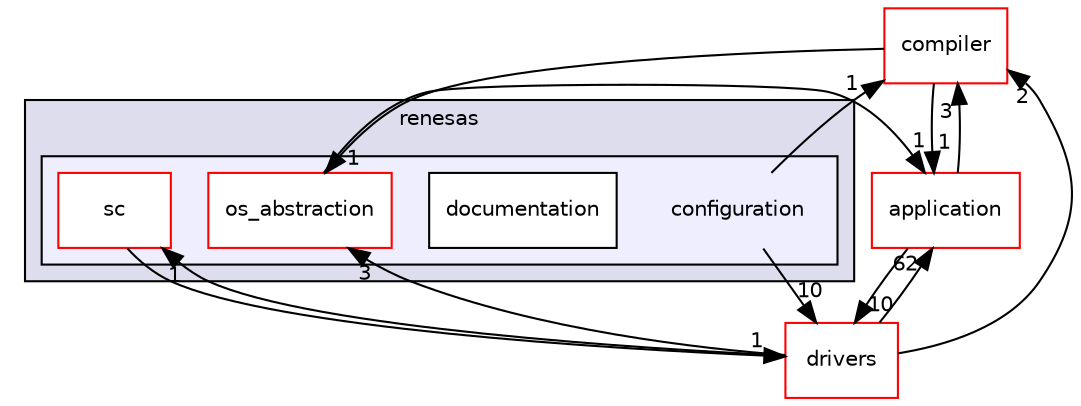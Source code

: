 digraph "configuration" {
  compound=true
  node [ fontsize="10", fontname="Helvetica"];
  edge [ labelfontsize="10", labelfontname="Helvetica"];
  subgraph clusterdir_eb43ea11873235cfcda9a52bf58b71d6 {
    graph [ bgcolor="#ddddee", pencolor="black", label="renesas" fontname="Helvetica", fontsize="10", URL="dir_eb43ea11873235cfcda9a52bf58b71d6.html"]
  subgraph clusterdir_95f7b9d4854ca187ae337d299db232bb {
    graph [ bgcolor="#eeeeff", pencolor="black", label="" URL="dir_95f7b9d4854ca187ae337d299db232bb.html"];
    dir_95f7b9d4854ca187ae337d299db232bb [shape=plaintext label="configuration"];
    dir_9b7f7fc071e3daf6d685f98124577acd [shape=box label="documentation" color="black" fillcolor="white" style="filled" URL="dir_9b7f7fc071e3daf6d685f98124577acd.html"];
    dir_991da3e6bc2f4d1c434f335e4e7ebe5b [shape=box label="os_abstraction" color="red" fillcolor="white" style="filled" URL="dir_991da3e6bc2f4d1c434f335e4e7ebe5b.html"];
    dir_fbf62556ca8a2b56d61fd86101648f2a [shape=box label="sc" color="red" fillcolor="white" style="filled" URL="dir_fbf62556ca8a2b56d61fd86101648f2a.html"];
  }
  }
  dir_eda2a6d705da8f3400ffe9a7dcb90b30 [shape=box label="application" fillcolor="white" style="filled" color="red" URL="dir_eda2a6d705da8f3400ffe9a7dcb90b30.html"];
  dir_f029f3251b48bb3d01d309310e82fd9d [shape=box label="compiler" fillcolor="white" style="filled" color="red" URL="dir_f029f3251b48bb3d01d309310e82fd9d.html"];
  dir_08ce54ab20ebf3a819d624811685620e [shape=box label="drivers" fillcolor="white" style="filled" color="red" URL="dir_08ce54ab20ebf3a819d624811685620e.html"];
  dir_eda2a6d705da8f3400ffe9a7dcb90b30->dir_f029f3251b48bb3d01d309310e82fd9d [headlabel="3", labeldistance=1.5 headhref="dir_000002_000020.html"];
  dir_eda2a6d705da8f3400ffe9a7dcb90b30->dir_08ce54ab20ebf3a819d624811685620e [headlabel="10", labeldistance=1.5 headhref="dir_000002_000006.html"];
  dir_f029f3251b48bb3d01d309310e82fd9d->dir_eda2a6d705da8f3400ffe9a7dcb90b30 [headlabel="1", labeldistance=1.5 headhref="dir_000020_000002.html"];
  dir_f029f3251b48bb3d01d309310e82fd9d->dir_991da3e6bc2f4d1c434f335e4e7ebe5b [headlabel="1", labeldistance=1.5 headhref="dir_000020_000067.html"];
  dir_95f7b9d4854ca187ae337d299db232bb->dir_f029f3251b48bb3d01d309310e82fd9d [headlabel="1", labeldistance=1.5 headhref="dir_000009_000020.html"];
  dir_95f7b9d4854ca187ae337d299db232bb->dir_08ce54ab20ebf3a819d624811685620e [headlabel="10", labeldistance=1.5 headhref="dir_000009_000006.html"];
  dir_08ce54ab20ebf3a819d624811685620e->dir_eda2a6d705da8f3400ffe9a7dcb90b30 [headlabel="62", labeldistance=1.5 headhref="dir_000006_000002.html"];
  dir_08ce54ab20ebf3a819d624811685620e->dir_f029f3251b48bb3d01d309310e82fd9d [headlabel="2", labeldistance=1.5 headhref="dir_000006_000020.html"];
  dir_08ce54ab20ebf3a819d624811685620e->dir_fbf62556ca8a2b56d61fd86101648f2a [headlabel="1", labeldistance=1.5 headhref="dir_000006_000065.html"];
  dir_08ce54ab20ebf3a819d624811685620e->dir_991da3e6bc2f4d1c434f335e4e7ebe5b [headlabel="3", labeldistance=1.5 headhref="dir_000006_000067.html"];
  dir_fbf62556ca8a2b56d61fd86101648f2a->dir_08ce54ab20ebf3a819d624811685620e [headlabel="1", labeldistance=1.5 headhref="dir_000065_000006.html"];
  dir_991da3e6bc2f4d1c434f335e4e7ebe5b->dir_eda2a6d705da8f3400ffe9a7dcb90b30 [headlabel="1", labeldistance=1.5 headhref="dir_000067_000002.html"];
}
